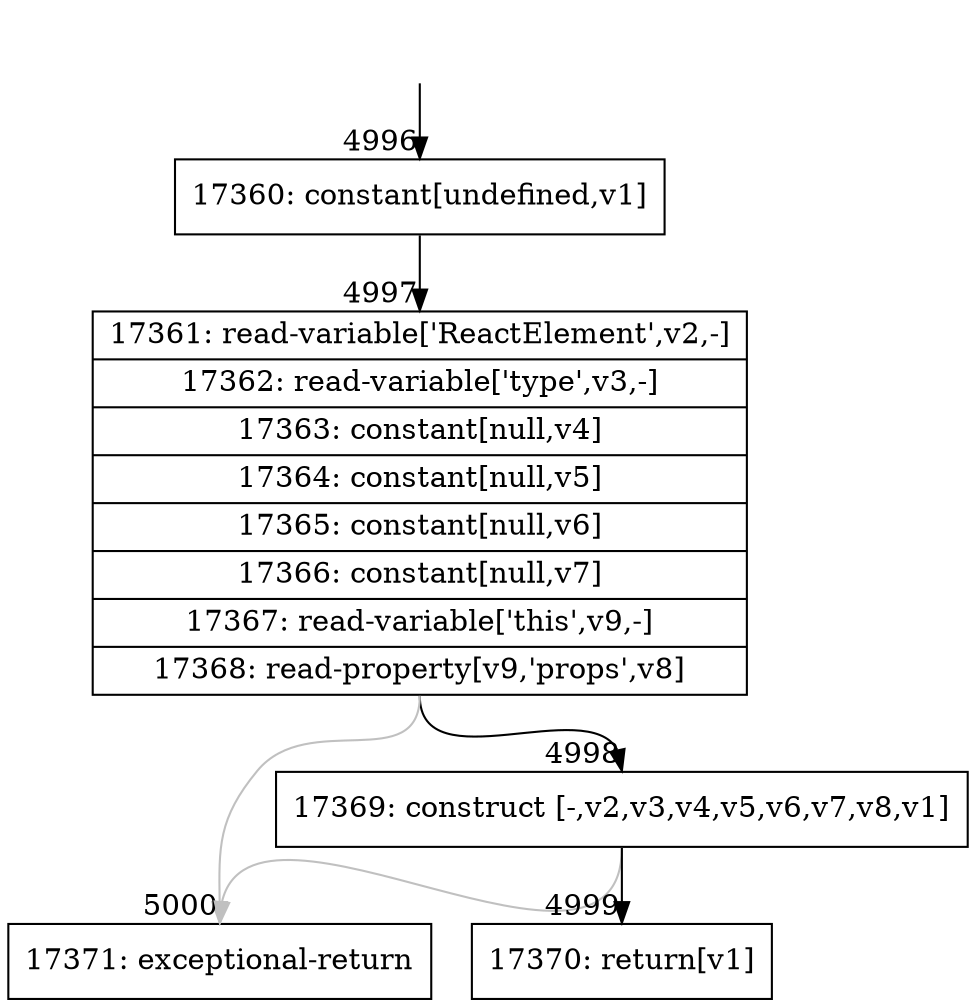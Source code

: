 digraph {
rankdir="TD"
BB_entry341[shape=none,label=""];
BB_entry341 -> BB4996 [tailport=s, headport=n, headlabel="    4996"]
BB4996 [shape=record label="{17360: constant[undefined,v1]}" ] 
BB4996 -> BB4997 [tailport=s, headport=n, headlabel="      4997"]
BB4997 [shape=record label="{17361: read-variable['ReactElement',v2,-]|17362: read-variable['type',v3,-]|17363: constant[null,v4]|17364: constant[null,v5]|17365: constant[null,v6]|17366: constant[null,v7]|17367: read-variable['this',v9,-]|17368: read-property[v9,'props',v8]}" ] 
BB4997 -> BB4998 [tailport=s, headport=n, headlabel="      4998"]
BB4997 -> BB5000 [tailport=s, headport=n, color=gray, headlabel="      5000"]
BB4998 [shape=record label="{17369: construct [-,v2,v3,v4,v5,v6,v7,v8,v1]}" ] 
BB4998 -> BB4999 [tailport=s, headport=n, headlabel="      4999"]
BB4998 -> BB5000 [tailport=s, headport=n, color=gray]
BB4999 [shape=record label="{17370: return[v1]}" ] 
BB5000 [shape=record label="{17371: exceptional-return}" ] 
//#$~ 9267
}
